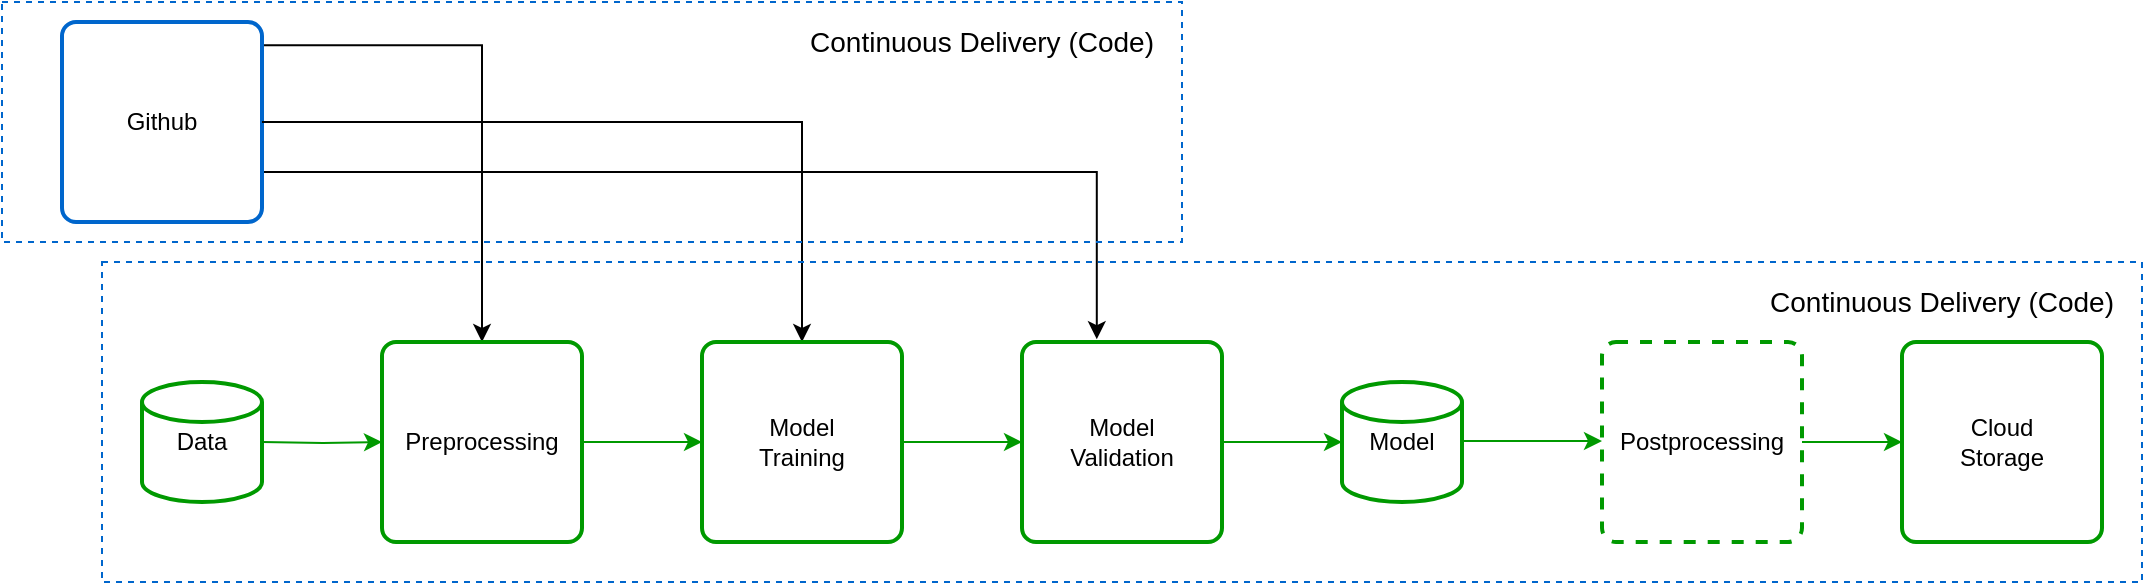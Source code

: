 <mxfile version="12.6.8" type="github"><diagram id="cUOeLzvA6jiwBTV3SdHB" name="Page-1"><mxGraphModel dx="1594" dy="658" grid="1" gridSize="10" guides="1" tooltips="1" connect="1" arrows="1" fold="1" page="1" pageScale="1" pageWidth="1169" pageHeight="827" math="0" shadow="0"><root><mxCell id="0"/><mxCell id="1" parent="0"/><mxCell id="FoH0_RZipdTiMdWKK6F5-11" style="edgeStyle=orthogonalEdgeStyle;rounded=0;orthogonalLoop=1;jettySize=auto;html=1;exitX=0.994;exitY=0.116;exitDx=0;exitDy=0;exitPerimeter=0;" edge="1" parent="1" source="FoH0_RZipdTiMdWKK6F5-1" target="FoH0_RZipdTiMdWKK6F5-3"><mxGeometry relative="1" as="geometry"><mxPoint x="420" y="130" as="sourcePoint"/></mxGeometry></mxCell><mxCell id="FoH0_RZipdTiMdWKK6F5-13" style="edgeStyle=orthogonalEdgeStyle;rounded=0;orthogonalLoop=1;jettySize=auto;html=1;exitX=1;exitY=0.75;exitDx=0;exitDy=0;entryX=0.374;entryY=-0.014;entryDx=0;entryDy=0;entryPerimeter=0;" edge="1" parent="1" source="FoH0_RZipdTiMdWKK6F5-1" target="FoH0_RZipdTiMdWKK6F5-5"><mxGeometry relative="1" as="geometry"/></mxCell><mxCell id="FoH0_RZipdTiMdWKK6F5-1" value="Github" style="rounded=1;whiteSpace=wrap;html=1;absoluteArcSize=1;arcSize=14;strokeWidth=2;strokeColor=#0066CC;" vertex="1" parent="1"><mxGeometry x="40" y="80" width="100" height="100" as="geometry"/></mxCell><mxCell id="FoH0_RZipdTiMdWKK6F5-7" style="edgeStyle=orthogonalEdgeStyle;rounded=0;orthogonalLoop=1;jettySize=auto;html=1;exitX=1;exitY=0.5;exitDx=0;exitDy=0;strokeColor=#009900;" edge="1" parent="1" target="FoH0_RZipdTiMdWKK6F5-3"><mxGeometry relative="1" as="geometry"><mxPoint x="140" y="290" as="sourcePoint"/></mxGeometry></mxCell><mxCell id="FoH0_RZipdTiMdWKK6F5-8" style="edgeStyle=orthogonalEdgeStyle;rounded=0;orthogonalLoop=1;jettySize=auto;html=1;exitX=1;exitY=0.5;exitDx=0;exitDy=0;entryX=0;entryY=0.5;entryDx=0;entryDy=0;strokeColor=#009900;" edge="1" parent="1" source="FoH0_RZipdTiMdWKK6F5-3" target="FoH0_RZipdTiMdWKK6F5-4"><mxGeometry relative="1" as="geometry"/></mxCell><mxCell id="FoH0_RZipdTiMdWKK6F5-3" value="Preprocessing" style="rounded=1;whiteSpace=wrap;html=1;absoluteArcSize=1;arcSize=14;strokeWidth=2;strokeColor=#009900;" vertex="1" parent="1"><mxGeometry x="200" y="240" width="100" height="100" as="geometry"/></mxCell><mxCell id="FoH0_RZipdTiMdWKK6F5-9" style="edgeStyle=orthogonalEdgeStyle;rounded=0;orthogonalLoop=1;jettySize=auto;html=1;exitX=1;exitY=0.5;exitDx=0;exitDy=0;entryX=0;entryY=0.5;entryDx=0;entryDy=0;strokeColor=#009900;" edge="1" parent="1" source="FoH0_RZipdTiMdWKK6F5-4" target="FoH0_RZipdTiMdWKK6F5-5"><mxGeometry relative="1" as="geometry"/></mxCell><mxCell id="FoH0_RZipdTiMdWKK6F5-12" style="edgeStyle=orthogonalEdgeStyle;rounded=0;orthogonalLoop=1;jettySize=auto;html=1;entryX=0.5;entryY=0;entryDx=0;entryDy=0;exitX=1;exitY=0.5;exitDx=0;exitDy=0;" edge="1" parent="1" source="FoH0_RZipdTiMdWKK6F5-1" target="FoH0_RZipdTiMdWKK6F5-4"><mxGeometry relative="1" as="geometry"><mxPoint x="250" y="120" as="sourcePoint"/></mxGeometry></mxCell><mxCell id="FoH0_RZipdTiMdWKK6F5-4" value="Model&lt;br&gt;Training" style="rounded=1;whiteSpace=wrap;html=1;absoluteArcSize=1;arcSize=14;strokeWidth=2;strokeColor=#009900;" vertex="1" parent="1"><mxGeometry x="360" y="240" width="100" height="100" as="geometry"/></mxCell><mxCell id="FoH0_RZipdTiMdWKK6F5-10" style="edgeStyle=orthogonalEdgeStyle;rounded=0;orthogonalLoop=1;jettySize=auto;html=1;exitX=1;exitY=0.5;exitDx=0;exitDy=0;strokeColor=#009900;" edge="1" parent="1" source="FoH0_RZipdTiMdWKK6F5-5"><mxGeometry relative="1" as="geometry"><mxPoint x="680" y="290" as="targetPoint"/></mxGeometry></mxCell><mxCell id="FoH0_RZipdTiMdWKK6F5-5" value="Model&lt;br&gt;Validation" style="rounded=1;whiteSpace=wrap;html=1;absoluteArcSize=1;arcSize=14;strokeWidth=2;strokeColor=#009900;" vertex="1" parent="1"><mxGeometry x="520" y="240" width="100" height="100" as="geometry"/></mxCell><mxCell id="FoH0_RZipdTiMdWKK6F5-19" style="edgeStyle=orthogonalEdgeStyle;rounded=0;orthogonalLoop=1;jettySize=auto;html=1;exitX=1;exitY=0.5;exitDx=0;exitDy=0;entryX=0;entryY=0.5;entryDx=0;entryDy=0;strokeColor=#009900;" edge="1" parent="1"><mxGeometry relative="1" as="geometry"><mxPoint x="740" y="289.5" as="sourcePoint"/><mxPoint x="810" y="289.5" as="targetPoint"/></mxGeometry></mxCell><mxCell id="FoH0_RZipdTiMdWKK6F5-15" value="Cloud&lt;br&gt;Storage" style="rounded=1;whiteSpace=wrap;html=1;absoluteArcSize=1;arcSize=14;strokeWidth=2;strokeColor=#009900;" vertex="1" parent="1"><mxGeometry x="960" y="240" width="100" height="100" as="geometry"/></mxCell><mxCell id="FoH0_RZipdTiMdWKK6F5-20" value="Model" style="strokeWidth=2;html=1;shape=mxgraph.flowchart.database;whiteSpace=wrap;strokeColor=#009900;" vertex="1" parent="1"><mxGeometry x="680" y="260" width="60" height="60" as="geometry"/></mxCell><mxCell id="FoH0_RZipdTiMdWKK6F5-23" style="edgeStyle=orthogonalEdgeStyle;rounded=0;orthogonalLoop=1;jettySize=auto;html=1;exitX=1;exitY=0.5;exitDx=0;exitDy=0;entryX=0;entryY=0.5;entryDx=0;entryDy=0;strokeColor=#009900;" edge="1" parent="1" source="FoH0_RZipdTiMdWKK6F5-21" target="FoH0_RZipdTiMdWKK6F5-15"><mxGeometry relative="1" as="geometry"/></mxCell><mxCell id="FoH0_RZipdTiMdWKK6F5-21" value="Postprocessing" style="rounded=1;whiteSpace=wrap;html=1;absoluteArcSize=1;arcSize=14;strokeWidth=2;dashed=1;strokeColor=#009900;" vertex="1" parent="1"><mxGeometry x="810" y="240" width="100" height="100" as="geometry"/></mxCell><mxCell id="FoH0_RZipdTiMdWKK6F5-24" value="Data" style="strokeWidth=2;html=1;shape=mxgraph.flowchart.database;whiteSpace=wrap;strokeColor=#009900;" vertex="1" parent="1"><mxGeometry x="80" y="260" width="60" height="60" as="geometry"/></mxCell><mxCell id="FoH0_RZipdTiMdWKK6F5-26" value="" style="rounded=0;whiteSpace=wrap;html=1;strokeColor=#0066CC;fillColor=none;dashed=1;" vertex="1" parent="1"><mxGeometry x="10" y="70" width="590" height="120" as="geometry"/></mxCell><mxCell id="FoH0_RZipdTiMdWKK6F5-27" value="&lt;font style=&quot;font-size: 14px&quot;&gt;Continuous Delivery (Code)&lt;/font&gt;" style="text;html=1;strokeColor=none;fillColor=none;align=center;verticalAlign=middle;whiteSpace=wrap;rounded=0;" vertex="1" parent="1"><mxGeometry x="400" y="80" width="200" height="20" as="geometry"/></mxCell><mxCell id="FoH0_RZipdTiMdWKK6F5-28" value="" style="rounded=0;whiteSpace=wrap;html=1;strokeColor=#0066CC;fillColor=none;dashed=1;" vertex="1" parent="1"><mxGeometry x="60" y="200" width="1020" height="160" as="geometry"/></mxCell><mxCell id="FoH0_RZipdTiMdWKK6F5-29" value="&lt;font style=&quot;font-size: 14px&quot;&gt;Continuous Delivery (Code)&lt;/font&gt;" style="text;html=1;strokeColor=none;fillColor=none;align=center;verticalAlign=middle;whiteSpace=wrap;rounded=0;" vertex="1" parent="1"><mxGeometry x="880" y="210" width="200" height="20" as="geometry"/></mxCell></root></mxGraphModel></diagram></mxfile>